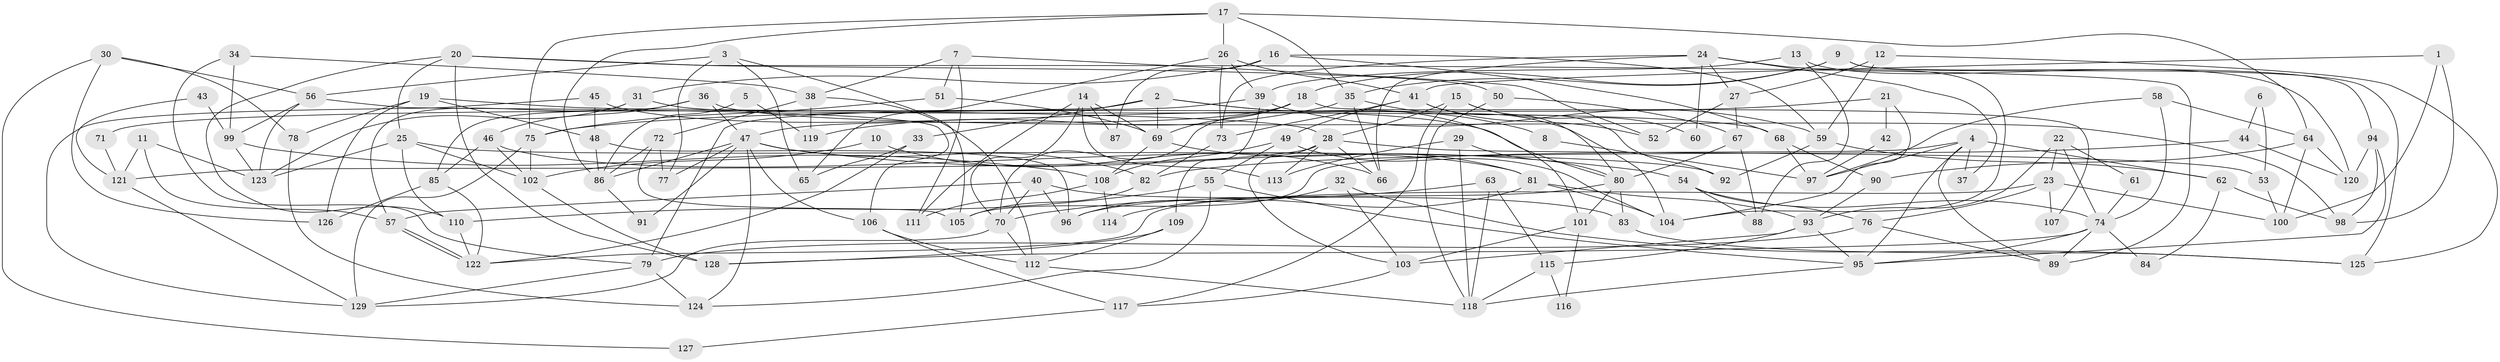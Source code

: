 // coarse degree distribution, {15: 0.015384615384615385, 8: 0.09230769230769231, 10: 0.06153846153846154, 6: 0.1076923076923077, 9: 0.015384615384615385, 2: 0.16923076923076924, 5: 0.15384615384615385, 3: 0.13846153846153847, 7: 0.06153846153846154, 11: 0.046153846153846156, 4: 0.13846153846153847}
// Generated by graph-tools (version 1.1) at 2025/50/03/04/25 22:50:54]
// undirected, 129 vertices, 258 edges
graph export_dot {
  node [color=gray90,style=filled];
  1;
  2;
  3;
  4;
  5;
  6;
  7;
  8;
  9;
  10;
  11;
  12;
  13;
  14;
  15;
  16;
  17;
  18;
  19;
  20;
  21;
  22;
  23;
  24;
  25;
  26;
  27;
  28;
  29;
  30;
  31;
  32;
  33;
  34;
  35;
  36;
  37;
  38;
  39;
  40;
  41;
  42;
  43;
  44;
  45;
  46;
  47;
  48;
  49;
  50;
  51;
  52;
  53;
  54;
  55;
  56;
  57;
  58;
  59;
  60;
  61;
  62;
  63;
  64;
  65;
  66;
  67;
  68;
  69;
  70;
  71;
  72;
  73;
  74;
  75;
  76;
  77;
  78;
  79;
  80;
  81;
  82;
  83;
  84;
  85;
  86;
  87;
  88;
  89;
  90;
  91;
  92;
  93;
  94;
  95;
  96;
  97;
  98;
  99;
  100;
  101;
  102;
  103;
  104;
  105;
  106;
  107;
  108;
  109;
  110;
  111;
  112;
  113;
  114;
  115;
  116;
  117;
  118;
  119;
  120;
  121;
  122;
  123;
  124;
  125;
  126;
  127;
  128;
  129;
  1 -- 41;
  1 -- 100;
  1 -- 98;
  2 -- 101;
  2 -- 79;
  2 -- 8;
  2 -- 33;
  2 -- 69;
  3 -- 56;
  3 -- 65;
  3 -- 77;
  3 -- 105;
  4 -- 89;
  4 -- 62;
  4 -- 37;
  4 -- 95;
  4 -- 97;
  4 -- 105;
  5 -- 86;
  5 -- 119;
  6 -- 53;
  6 -- 44;
  7 -- 38;
  7 -- 111;
  7 -- 51;
  7 -- 52;
  8 -- 97;
  9 -- 94;
  9 -- 18;
  9 -- 35;
  9 -- 125;
  10 -- 102;
  10 -- 66;
  11 -- 121;
  11 -- 57;
  11 -- 123;
  12 -- 27;
  12 -- 59;
  12 -- 125;
  13 -- 88;
  13 -- 120;
  13 -- 39;
  14 -- 69;
  14 -- 113;
  14 -- 70;
  14 -- 87;
  14 -- 111;
  15 -- 28;
  15 -- 117;
  15 -- 60;
  15 -- 92;
  16 -- 59;
  16 -- 31;
  16 -- 68;
  16 -- 87;
  17 -- 26;
  17 -- 75;
  17 -- 35;
  17 -- 64;
  17 -- 86;
  18 -- 70;
  18 -- 47;
  18 -- 69;
  18 -- 107;
  19 -- 126;
  19 -- 28;
  19 -- 48;
  19 -- 78;
  20 -- 89;
  20 -- 25;
  20 -- 50;
  20 -- 110;
  20 -- 128;
  21 -- 75;
  21 -- 104;
  21 -- 42;
  22 -- 93;
  22 -- 74;
  22 -- 23;
  22 -- 61;
  23 -- 122;
  23 -- 76;
  23 -- 100;
  23 -- 107;
  24 -- 27;
  24 -- 73;
  24 -- 37;
  24 -- 60;
  24 -- 66;
  24 -- 104;
  25 -- 110;
  25 -- 123;
  25 -- 92;
  25 -- 102;
  26 -- 73;
  26 -- 41;
  26 -- 39;
  26 -- 65;
  27 -- 67;
  27 -- 52;
  28 -- 66;
  28 -- 103;
  28 -- 53;
  28 -- 113;
  28 -- 121;
  29 -- 80;
  29 -- 118;
  29 -- 113;
  30 -- 56;
  30 -- 78;
  30 -- 126;
  30 -- 127;
  31 -- 68;
  31 -- 123;
  31 -- 57;
  32 -- 125;
  32 -- 96;
  32 -- 103;
  33 -- 122;
  33 -- 65;
  34 -- 38;
  34 -- 79;
  34 -- 99;
  35 -- 66;
  35 -- 104;
  35 -- 119;
  36 -- 47;
  36 -- 46;
  36 -- 85;
  36 -- 98;
  38 -- 112;
  38 -- 72;
  38 -- 119;
  39 -- 59;
  39 -- 71;
  39 -- 109;
  40 -- 70;
  40 -- 57;
  40 -- 83;
  40 -- 96;
  41 -- 80;
  41 -- 49;
  41 -- 52;
  41 -- 73;
  42 -- 97;
  43 -- 99;
  43 -- 121;
  44 -- 82;
  44 -- 120;
  45 -- 80;
  45 -- 129;
  45 -- 48;
  46 -- 85;
  46 -- 81;
  46 -- 102;
  47 -- 77;
  47 -- 86;
  47 -- 54;
  47 -- 82;
  47 -- 91;
  47 -- 106;
  47 -- 124;
  48 -- 86;
  48 -- 96;
  49 -- 108;
  49 -- 104;
  49 -- 55;
  50 -- 118;
  50 -- 67;
  51 -- 69;
  51 -- 75;
  53 -- 100;
  54 -- 74;
  54 -- 76;
  54 -- 88;
  55 -- 124;
  55 -- 95;
  55 -- 110;
  56 -- 99;
  56 -- 106;
  56 -- 123;
  57 -- 122;
  57 -- 122;
  58 -- 97;
  58 -- 74;
  58 -- 64;
  59 -- 92;
  59 -- 62;
  61 -- 74;
  62 -- 98;
  62 -- 84;
  63 -- 118;
  63 -- 70;
  63 -- 115;
  64 -- 90;
  64 -- 100;
  64 -- 120;
  67 -- 80;
  67 -- 88;
  68 -- 90;
  68 -- 97;
  69 -- 81;
  69 -- 108;
  70 -- 112;
  70 -- 129;
  71 -- 121;
  72 -- 105;
  72 -- 86;
  72 -- 77;
  73 -- 82;
  74 -- 95;
  74 -- 128;
  74 -- 84;
  74 -- 89;
  75 -- 102;
  75 -- 129;
  76 -- 79;
  76 -- 89;
  78 -- 124;
  79 -- 129;
  79 -- 124;
  80 -- 96;
  80 -- 83;
  80 -- 101;
  81 -- 104;
  81 -- 93;
  81 -- 114;
  82 -- 105;
  83 -- 125;
  85 -- 122;
  85 -- 126;
  86 -- 91;
  90 -- 93;
  93 -- 95;
  93 -- 103;
  93 -- 115;
  94 -- 98;
  94 -- 95;
  94 -- 120;
  95 -- 118;
  99 -- 123;
  99 -- 108;
  101 -- 103;
  101 -- 116;
  102 -- 128;
  103 -- 117;
  106 -- 112;
  106 -- 117;
  108 -- 111;
  108 -- 114;
  109 -- 128;
  109 -- 112;
  110 -- 122;
  112 -- 118;
  115 -- 116;
  115 -- 118;
  117 -- 127;
  121 -- 129;
}
